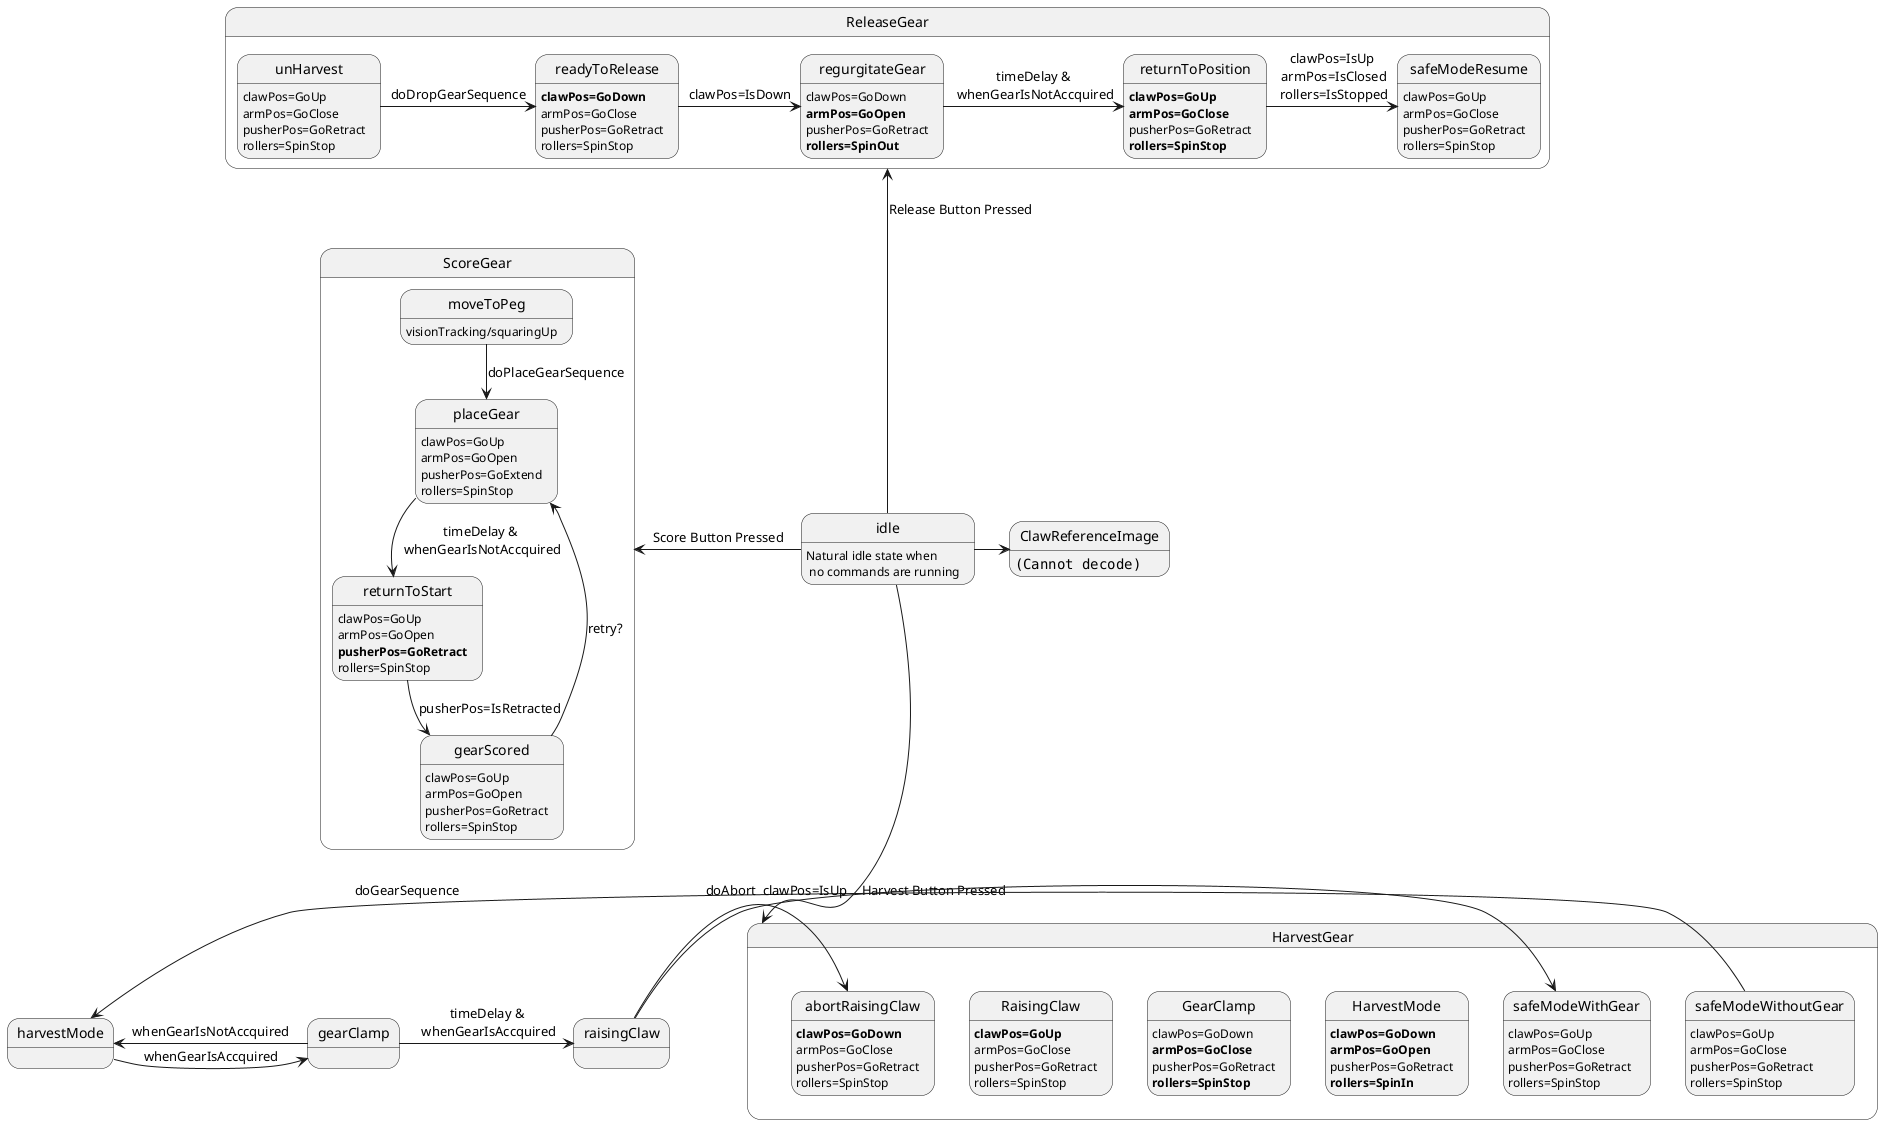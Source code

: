 @startuml

''''' states
idle : Natural idle state when\n no commands are running

state HarvestGear {

	safeModeWithoutGear : clawPos=GoUp
	safeModeWithoutGear : armPos=GoClose
	safeModeWithoutGear : pusherPos=GoRetract
	safeModeWithoutGear : rollers=SpinStop
	
	HarvestMode : <b>clawPos=GoDown
	HarvestMode : <b>armPos=GoOpen
	HarvestMode : pusherPos=GoRetract
	HarvestMode : <b>rollers=SpinIn
	
	GearClamp : clawPos=GoDown
	GearClamp : <b>armPos=GoClose
	GearClamp : pusherPos=GoRetract
	GearClamp : <b>rollers=SpinStop
	
	RaisingClaw : <b>clawPos=GoUp
	RaisingClaw : armPos=GoClose
	RaisingClaw : pusherPos=GoRetract
	RaisingClaw : rollers=SpinStop
	
	safeModeWithGear : clawPos=GoUp
	safeModeWithGear : armPos=GoClose
	safeModeWithGear : pusherPos=GoRetract
	safeModeWithGear : rollers=SpinStop
	
	abortRaisingClaw : <b>clawPos=GoDown
	abortRaisingClaw : armPos=GoClose
	abortRaisingClaw : pusherPos=GoRetract
	abortRaisingClaw : rollers=SpinStop

}
ClawReferenceImage: <img:/Claw20170121_resized.JPG>
state ScoreGear {

	moveToPeg : visionTracking/squaringUp
	
	placeGear : clawPos=GoUp
	placeGear : armPos=GoOpen
	placeGear : pusherPos=GoExtend
	placeGear : rollers=SpinStop
	
	returnToStart : clawPos=GoUp
	returnToStart : armPos=GoOpen
	returnToStart : <b>pusherPos=GoRetract
	returnToStart : rollers=SpinStop
	
	gearScored : clawPos=GoUp
	gearScored : armPos=GoOpen
	gearScored : pusherPos=GoRetract
	gearScored : rollers=SpinStop

}

state ReleaseGear {

	unHarvest : clawPos=GoUp
	unHarvest : armPos=GoClose
	unHarvest : pusherPos=GoRetract
	unHarvest : rollers=SpinStop

	readyToRelease : <b>clawPos=GoDown
	readyToRelease : armPos=GoClose
	readyToRelease : pusherPos=GoRetract
	readyToRelease : rollers=SpinStop

	regurgitateGear : clawPos=GoDown
	regurgitateGear : <b>armPos=GoOpen
	regurgitateGear : pusherPos=GoRetract
	regurgitateGear : <b>rollers=SpinOut
	
	returnToPosition : <b>clawPos=GoUp
	returnToPosition : <b>armPos=GoClose
	returnToPosition : pusherPos=GoRetract
	returnToPosition : <b>rollers=SpinStop

	safeModeResume : clawPos=GoUp
	safeModeResume : armPos=GoClose
	safeModeResume : pusherPos=GoRetract
	safeModeResume : rollers=SpinStop

}

''''' transitions

idle -left-> ScoreGear: Score Button Pressed
idle -down-> HarvestGear: Harvest Button Pressed 
idle -up-> ReleaseGear: Release Button Pressed
idle -right-> ClawReferenceImage

safeModeWithoutGear -right-> harvestMode: doGearSequence

harvestMode -right-> gearClamp: whenGearIsAccquired

gearClamp -left-> harvestMode: whenGearIsNotAccquired

gearClamp -right-> raisingClaw: timeDelay &\n whenGearIsAccquired

raisingClaw -down-> abortRaisingClaw: doAbort

raisingClaw -right-> safeModeWithGear: clawPos=IsUp

moveToPeg -down-> placeGear: doPlaceGearSequence

placeGear -down-> returnToStart: timeDelay &\n whenGearIsNotAccquired

returnToStart -down-> gearScored: pusherPos=IsRetracted

gearScored -down-> placeGear: retry?

unHarvest -right-> readyToRelease: doDropGearSequence

readyToRelease -right-> regurgitateGear: clawPos=IsDown

regurgitateGear -right-> returnToPosition: timeDelay &\n whenGearIsNotAccquired

returnToPosition -right-> safeModeResume: clawPos=IsUp\n armPos=IsClosed\n rollers=IsStopped

@enduml